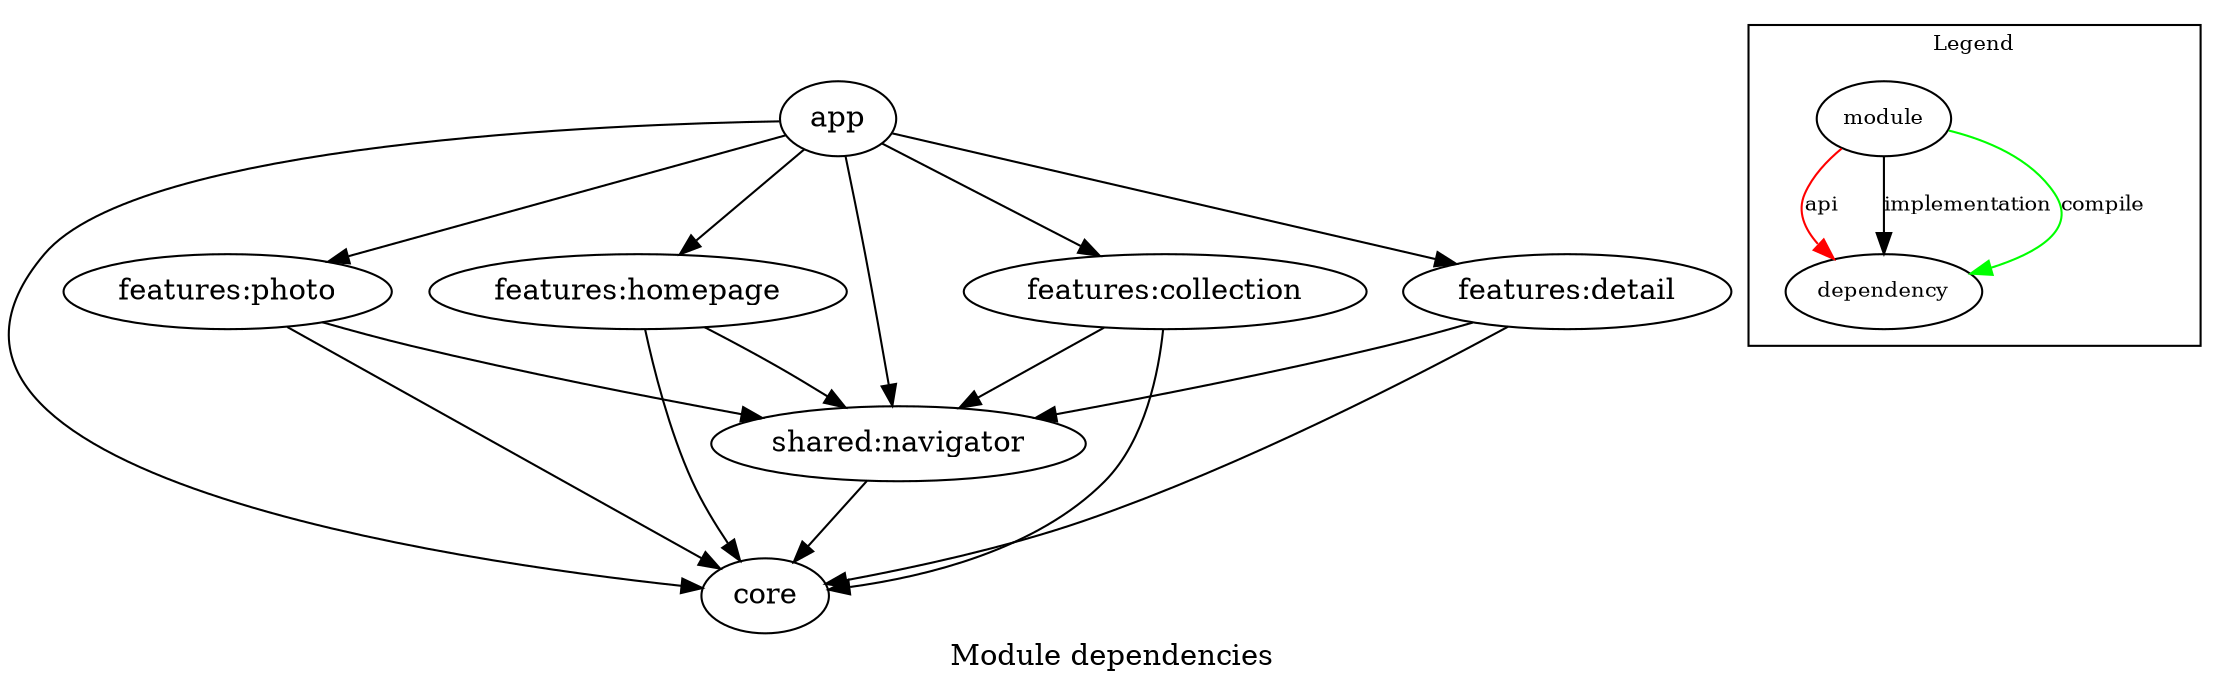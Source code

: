 
              digraph modules {
                  rankdir = "TB"
                  label = "Module dependencies"

                  		"app" -> "core" [color = black]
"app" -> "shared:navigator" [color = black]
"app" -> "features:homepage" [color = black]
"app" -> "features:photo" [color = black]
"app" -> "features:collection" [color = black]
"app" -> "features:detail" [color = black]
"features:collection" -> "core" [color = black]
"features:collection" -> "shared:navigator" [color = black]
"features:detail" -> "core" [color = black]
"features:detail" -> "shared:navigator" [color = black]
"features:homepage" -> "core" [color = black]
"features:homepage" -> "shared:navigator" [color = black]
"features:photo" -> "core" [color = black]
"features:photo" -> "shared:navigator" [color = black]
"shared:navigator" -> "core" [color = black]


                  subgraph cluster_01 { 
                      label = "Legend"
                      graph [fontsize = 10]
                      node [fontsize = 10]
                      edge [fontsize = 10]
                      module -> dependency [color=red, label="api"]
                      module -> dependency [color=black, label="implementation"]
                      module -> dependency [color=green, label="compile"]
                  }
              }
